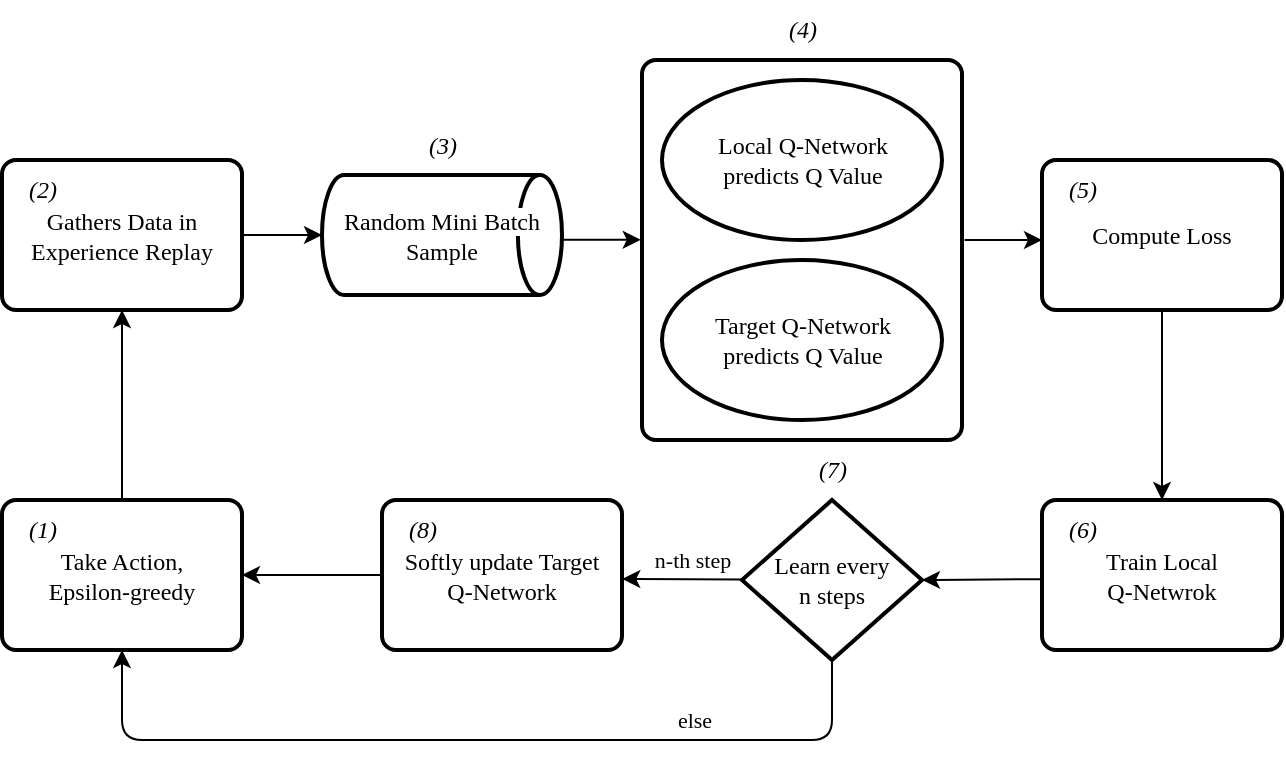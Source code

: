 <mxfile>
    <diagram id="Dz_2yA55jdN7624_FX1W" name="Page-1">
        <mxGraphModel dx="961" dy="674" grid="1" gridSize="10" guides="1" tooltips="1" connect="1" arrows="1" fold="1" page="1" pageScale="1" pageWidth="850" pageHeight="1100" math="0" shadow="0">
            <root>
                <mxCell id="0"/>
                <mxCell id="1" parent="0"/>
                <mxCell id="332" style="edgeStyle=none;html=1;exitX=1.008;exitY=0.474;exitDx=0;exitDy=0;exitPerimeter=0;fontFamily=Georgia;" parent="1" source="319" edge="1">
                    <mxGeometry relative="1" as="geometry">
                        <mxPoint x="625" y="130" as="targetPoint"/>
                    </mxGeometry>
                </mxCell>
                <mxCell id="319" value="" style="rounded=1;whiteSpace=wrap;html=1;absoluteArcSize=1;arcSize=14;strokeWidth=2;strokeColor=default;fontFamily=Georgia;" parent="1" vertex="1">
                    <mxGeometry x="425" y="40" width="160" height="190" as="geometry"/>
                </mxCell>
                <mxCell id="340" style="edgeStyle=none;html=1;entryX=-0.004;entryY=0.473;entryDx=0;entryDy=0;entryPerimeter=0;exitX=1;exitY=0.54;exitDx=0;exitDy=0;exitPerimeter=0;fontFamily=Georgia;" parent="1" source="305" target="319" edge="1">
                    <mxGeometry relative="1" as="geometry"/>
                </mxCell>
                <mxCell id="305" value="&lt;span style=&quot;background-color: rgb(255, 255, 255);&quot;&gt;Random Mini Batch Sample&lt;/span&gt;" style="strokeWidth=2;html=1;shape=mxgraph.flowchart.direct_data;whiteSpace=wrap;fontFamily=Georgia;" parent="1" vertex="1">
                    <mxGeometry x="265" y="97.5" width="120" height="60" as="geometry"/>
                </mxCell>
                <mxCell id="307" value="Target Q-Network &lt;br&gt;predicts Q Value" style="shape=ellipse;html=1;dashed=0;whitespace=wrap;perimeter=ellipsePerimeter;strokeWidth=2;strokeColor=default;fontFamily=Georgia;" parent="1" vertex="1">
                    <mxGeometry x="435" y="140" width="140" height="80" as="geometry"/>
                </mxCell>
                <mxCell id="308" value="Local Q-Network &lt;br&gt;predicts Q Value" style="shape=ellipse;html=1;dashed=0;whitespace=wrap;perimeter=ellipsePerimeter;strokeWidth=2;strokeColor=default;fontFamily=Georgia;" parent="1" vertex="1">
                    <mxGeometry x="435" y="50" width="140" height="80" as="geometry"/>
                </mxCell>
                <mxCell id="325" style="edgeStyle=none;html=1;entryX=0.5;entryY=1;entryDx=0;entryDy=0;fontFamily=Georgia;" parent="1" source="311" target="337" edge="1">
                    <mxGeometry relative="1" as="geometry">
                        <mxPoint x="145" y="330" as="targetPoint"/>
                        <Array as="points">
                            <mxPoint x="520" y="380"/>
                            <mxPoint x="165" y="380"/>
                        </Array>
                    </mxGeometry>
                </mxCell>
                <mxCell id="336" value="else" style="edgeLabel;html=1;align=center;verticalAlign=middle;resizable=0;points=[];fontFamily=Georgia;" parent="325" vertex="1" connectable="0">
                    <mxGeometry x="-0.533" y="1" relative="1" as="geometry">
                        <mxPoint x="-7" y="-11" as="offset"/>
                    </mxGeometry>
                </mxCell>
                <mxCell id="328" style="edgeStyle=none;html=1;entryX=1.001;entryY=0.526;entryDx=0;entryDy=0;entryPerimeter=0;fontFamily=Georgia;" parent="1" source="311" target="323" edge="1">
                    <mxGeometry relative="1" as="geometry"/>
                </mxCell>
                <mxCell id="335" value="n-th step" style="edgeLabel;html=1;align=center;verticalAlign=middle;resizable=0;points=[];fontFamily=Georgia;" parent="328" vertex="1" connectable="0">
                    <mxGeometry x="-0.222" relative="1" as="geometry">
                        <mxPoint x="-2" y="-10" as="offset"/>
                    </mxGeometry>
                </mxCell>
                <mxCell id="311" value="Learn every&lt;br&gt;n steps" style="strokeWidth=2;html=1;shape=mxgraph.flowchart.decision;whiteSpace=wrap;strokeColor=default;fontFamily=Georgia;" parent="1" vertex="1">
                    <mxGeometry x="475" y="260" width="90" height="80" as="geometry"/>
                </mxCell>
                <mxCell id="331" style="edgeStyle=none;html=1;entryX=0.5;entryY=0;entryDx=0;entryDy=0;fontFamily=Georgia;" parent="1" source="320" target="321" edge="1">
                    <mxGeometry relative="1" as="geometry"/>
                </mxCell>
                <mxCell id="320" value="&lt;span style=&quot;&quot;&gt;Compute Loss&lt;/span&gt;" style="rounded=1;whiteSpace=wrap;html=1;absoluteArcSize=1;arcSize=14;strokeWidth=2;strokeColor=default;fontFamily=Georgia;" parent="1" vertex="1">
                    <mxGeometry x="625" y="90" width="120" height="75" as="geometry"/>
                </mxCell>
                <mxCell id="329" style="edgeStyle=none;html=1;entryX=1;entryY=0.5;entryDx=0;entryDy=0;entryPerimeter=0;exitX=-0.003;exitY=0.528;exitDx=0;exitDy=0;exitPerimeter=0;fontFamily=Georgia;" parent="1" source="321" target="311" edge="1">
                    <mxGeometry relative="1" as="geometry"/>
                </mxCell>
                <mxCell id="321" value="&lt;span style=&quot;&quot;&gt;Train Local&lt;br&gt;Q-Netwrok&lt;/span&gt;" style="rounded=1;whiteSpace=wrap;html=1;absoluteArcSize=1;arcSize=14;strokeWidth=2;strokeColor=default;fontFamily=Georgia;" parent="1" vertex="1">
                    <mxGeometry x="625" y="260" width="120" height="75" as="geometry"/>
                </mxCell>
                <mxCell id="338" style="edgeStyle=none;html=1;entryX=1;entryY=0.5;entryDx=0;entryDy=0;fontFamily=Georgia;" parent="1" source="323" target="337" edge="1">
                    <mxGeometry relative="1" as="geometry"/>
                </mxCell>
                <mxCell id="323" value="&lt;span style=&quot;&quot;&gt;Softly update Target&lt;/span&gt;&lt;br style=&quot;border-color: var(--border-color);&quot;&gt;&lt;span style=&quot;&quot;&gt;Q-Network&lt;/span&gt;" style="rounded=1;whiteSpace=wrap;html=1;absoluteArcSize=1;arcSize=14;strokeWidth=2;strokeColor=default;fontFamily=Georgia;" parent="1" vertex="1">
                    <mxGeometry x="295" y="260" width="120" height="75" as="geometry"/>
                </mxCell>
                <mxCell id="334" style="edgeStyle=none;html=1;fontFamily=Georgia;" parent="1" source="322" target="305" edge="1">
                    <mxGeometry relative="1" as="geometry"/>
                </mxCell>
                <mxCell id="322" value="&lt;span style=&quot;&quot;&gt;Gathers Data in&lt;/span&gt;&lt;br style=&quot;border-color: var(--border-color);&quot;&gt;&lt;span style=&quot;&quot;&gt;Experience Replay&lt;/span&gt;" style="rounded=1;whiteSpace=wrap;html=1;absoluteArcSize=1;arcSize=14;strokeWidth=2;strokeColor=default;fontFamily=Georgia;" parent="1" vertex="1">
                    <mxGeometry x="105" y="90" width="120" height="75" as="geometry"/>
                </mxCell>
                <mxCell id="339" style="edgeStyle=none;html=1;fontFamily=Georgia;" parent="1" source="337" target="322" edge="1">
                    <mxGeometry relative="1" as="geometry"/>
                </mxCell>
                <mxCell id="337" value="Take Action, &lt;br&gt;Epsilon-greedy" style="rounded=1;whiteSpace=wrap;html=1;absoluteArcSize=1;arcSize=14;strokeWidth=2;strokeColor=default;fontFamily=Georgia;" parent="1" vertex="1">
                    <mxGeometry x="105" y="260" width="120" height="75" as="geometry"/>
                </mxCell>
                <mxCell id="341" value="(1)" style="text;html=1;align=center;verticalAlign=middle;resizable=0;points=[];autosize=1;strokeColor=none;fillColor=none;fontFamily=Georgia;fontStyle=2" vertex="1" parent="1">
                    <mxGeometry x="105" y="260" width="40" height="30" as="geometry"/>
                </mxCell>
                <mxCell id="342" value="(4)" style="text;html=1;align=center;verticalAlign=middle;resizable=0;points=[];autosize=1;strokeColor=none;fillColor=none;fontFamily=Georgia;fontStyle=2" vertex="1" parent="1">
                    <mxGeometry x="485" y="10" width="40" height="30" as="geometry"/>
                </mxCell>
                <mxCell id="343" value="(3)" style="text;html=1;align=center;verticalAlign=middle;resizable=0;points=[];autosize=1;strokeColor=none;fillColor=none;fontFamily=Georgia;fontStyle=2" vertex="1" parent="1">
                    <mxGeometry x="305" y="67.5" width="40" height="30" as="geometry"/>
                </mxCell>
                <mxCell id="345" value="(5)" style="text;html=1;align=center;verticalAlign=middle;resizable=0;points=[];autosize=1;strokeColor=none;fillColor=none;fontFamily=Georgia;fontStyle=2" vertex="1" parent="1">
                    <mxGeometry x="625" y="90" width="40" height="30" as="geometry"/>
                </mxCell>
                <mxCell id="346" value="(2)" style="text;html=1;align=center;verticalAlign=middle;resizable=0;points=[];autosize=1;strokeColor=none;fillColor=none;fontFamily=Georgia;fontStyle=2" vertex="1" parent="1">
                    <mxGeometry x="105" y="90" width="40" height="30" as="geometry"/>
                </mxCell>
                <mxCell id="347" value="(6)" style="text;html=1;align=center;verticalAlign=middle;resizable=0;points=[];autosize=1;strokeColor=none;fillColor=none;fontFamily=Georgia;fontStyle=2" vertex="1" parent="1">
                    <mxGeometry x="625" y="260" width="40" height="30" as="geometry"/>
                </mxCell>
                <mxCell id="348" value="(8)" style="text;html=1;align=center;verticalAlign=middle;resizable=0;points=[];autosize=1;strokeColor=none;fillColor=none;fontFamily=Georgia;fontStyle=2" vertex="1" parent="1">
                    <mxGeometry x="295" y="260" width="40" height="30" as="geometry"/>
                </mxCell>
                <mxCell id="349" value="(7)" style="text;html=1;align=center;verticalAlign=middle;resizable=0;points=[];autosize=1;strokeColor=none;fillColor=none;fontFamily=Georgia;fontStyle=2" vertex="1" parent="1">
                    <mxGeometry x="500" y="230" width="40" height="30" as="geometry"/>
                </mxCell>
            </root>
        </mxGraphModel>
    </diagram>
</mxfile>